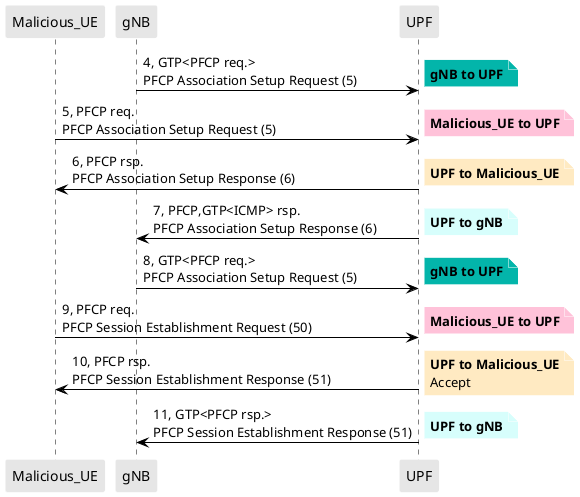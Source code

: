 @startuml
skinparam shadowing false
skinparam NoteBorderColor white
skinparam sequence {
    ArrowColor black
    LifeLineBorderColor black
    LifeLineBackgroundColor black
    ParticipantBorderColor white
    ParticipantBackgroundColor #e6e6e6
}
participant "Malicious_UE"
participant "gNB"
participant "UPF"


"gNB" -> "UPF": 4, GTP<PFCP req.>\nPFCP Association Setup Request (5)

note right #03B5AA
**gNB to UPF**
end note


"Malicious_UE" -> "UPF": 5, PFCP req.\nPFCP Association Setup Request (5)

note right #FFC2D9
**Malicious_UE to UPF**
end note

"UPF" -> "Malicious_UE": 6, PFCP rsp.\nPFCP Association Setup Response (6)

note right #FFEAC2
**UPF to Malicious_UE**
end note

"UPF" -> "gNB": 7, PFCP,GTP<ICMP> rsp.\nPFCP Association Setup Response (6)

note right #D7FEFC
**UPF to gNB**
end note

"gNB" -> "UPF": 8, GTP<PFCP req.>\nPFCP Association Setup Request (5)

note right #03B5AA
**gNB to UPF**
end note

"Malicious_UE" -> "UPF": 9, PFCP req.\nPFCP Session Establishment Request (50)

note right #FFC2D9
**Malicious_UE to UPF**
end note

"UPF" -> "Malicious_UE": 10, PFCP rsp.\nPFCP Session Establishment Response (51)

note right #FFEAC2
**UPF to Malicious_UE**
Accept
end note

"UPF" -> "gNB": 11, GTP<PFCP rsp.>\nPFCP Session Establishment Response (51)

note right #D7FEFC
**UPF to gNB**
end note
@enduml
